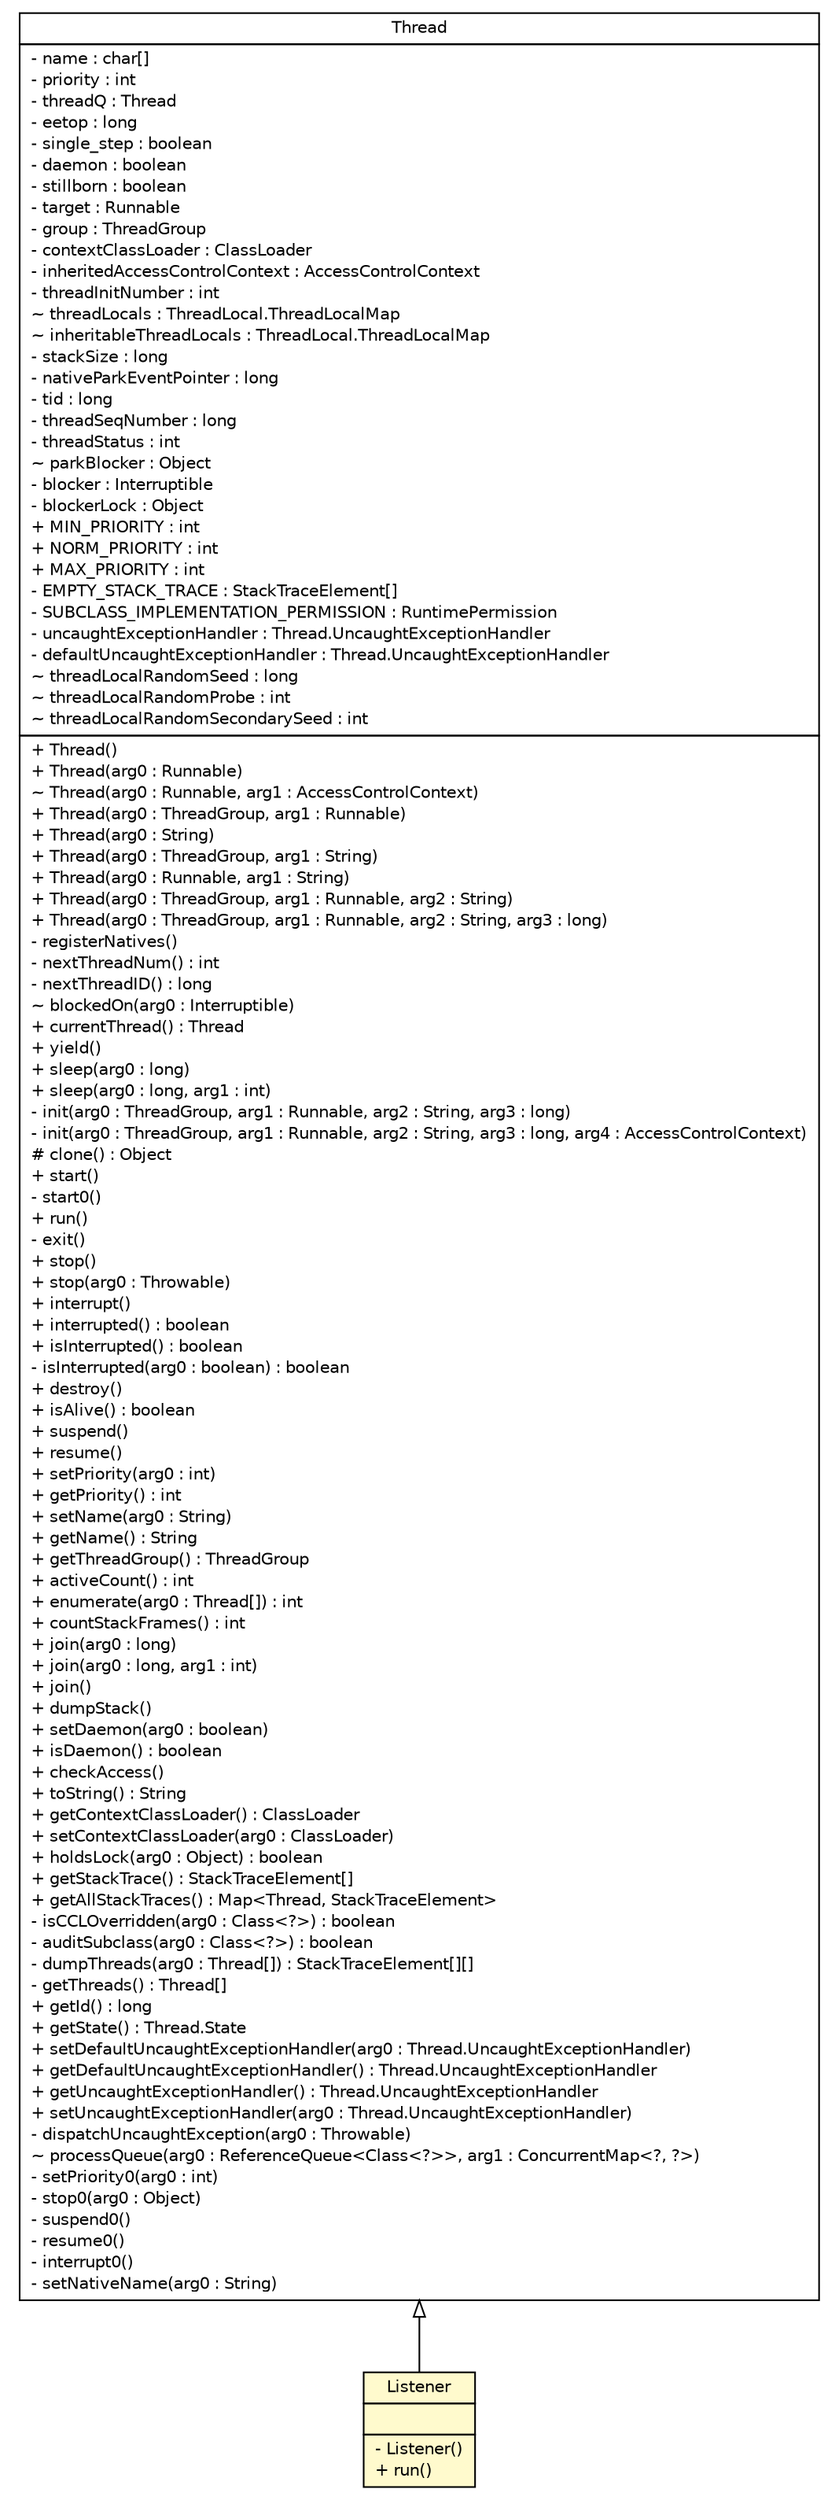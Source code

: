 #!/usr/local/bin/dot
#
# Class diagram 
# Generated by UMLGraph version R5_6-24-gf6e263 (http://www.umlgraph.org/)
#

digraph G {
	edge [fontname="Helvetica",fontsize=10,labelfontname="Helvetica",labelfontsize=10];
	node [fontname="Helvetica",fontsize=10,shape=plaintext];
	nodesep=0.25;
	ranksep=0.5;
	// lejos.robotics.filter.PublishedSource.Listener
	c2781 [label=<<table title="lejos.robotics.filter.PublishedSource.Listener" border="0" cellborder="1" cellspacing="0" cellpadding="2" port="p" bgcolor="lemonChiffon" href="./PublishedSource.Listener.html">
		<tr><td><table border="0" cellspacing="0" cellpadding="1">
<tr><td align="center" balign="center"> Listener </td></tr>
		</table></td></tr>
		<tr><td><table border="0" cellspacing="0" cellpadding="1">
<tr><td align="left" balign="left">  </td></tr>
		</table></td></tr>
		<tr><td><table border="0" cellspacing="0" cellpadding="1">
<tr><td align="left" balign="left"> - Listener() </td></tr>
<tr><td align="left" balign="left"> + run() </td></tr>
		</table></td></tr>
		</table>>, URL="./PublishedSource.Listener.html", fontname="Helvetica", fontcolor="black", fontsize=10.0];
	//lejos.robotics.filter.PublishedSource.Listener extends java.lang.Thread
	c2793:p -> c2781:p [dir=back,arrowtail=empty];
	// java.lang.Thread
	c2793 [label=<<table title="java.lang.Thread" border="0" cellborder="1" cellspacing="0" cellpadding="2" port="p" href="http://java.sun.com/j2se/1.4.2/docs/api/java/lang/Thread.html">
		<tr><td><table border="0" cellspacing="0" cellpadding="1">
<tr><td align="center" balign="center"> Thread </td></tr>
		</table></td></tr>
		<tr><td><table border="0" cellspacing="0" cellpadding="1">
<tr><td align="left" balign="left"> - name : char[] </td></tr>
<tr><td align="left" balign="left"> - priority : int </td></tr>
<tr><td align="left" balign="left"> - threadQ : Thread </td></tr>
<tr><td align="left" balign="left"> - eetop : long </td></tr>
<tr><td align="left" balign="left"> - single_step : boolean </td></tr>
<tr><td align="left" balign="left"> - daemon : boolean </td></tr>
<tr><td align="left" balign="left"> - stillborn : boolean </td></tr>
<tr><td align="left" balign="left"> - target : Runnable </td></tr>
<tr><td align="left" balign="left"> - group : ThreadGroup </td></tr>
<tr><td align="left" balign="left"> - contextClassLoader : ClassLoader </td></tr>
<tr><td align="left" balign="left"> - inheritedAccessControlContext : AccessControlContext </td></tr>
<tr><td align="left" balign="left"> - threadInitNumber : int </td></tr>
<tr><td align="left" balign="left"> ~ threadLocals : ThreadLocal.ThreadLocalMap </td></tr>
<tr><td align="left" balign="left"> ~ inheritableThreadLocals : ThreadLocal.ThreadLocalMap </td></tr>
<tr><td align="left" balign="left"> - stackSize : long </td></tr>
<tr><td align="left" balign="left"> - nativeParkEventPointer : long </td></tr>
<tr><td align="left" balign="left"> - tid : long </td></tr>
<tr><td align="left" balign="left"> - threadSeqNumber : long </td></tr>
<tr><td align="left" balign="left"> - threadStatus : int </td></tr>
<tr><td align="left" balign="left"> ~ parkBlocker : Object </td></tr>
<tr><td align="left" balign="left"> - blocker : Interruptible </td></tr>
<tr><td align="left" balign="left"> - blockerLock : Object </td></tr>
<tr><td align="left" balign="left"> + MIN_PRIORITY : int </td></tr>
<tr><td align="left" balign="left"> + NORM_PRIORITY : int </td></tr>
<tr><td align="left" balign="left"> + MAX_PRIORITY : int </td></tr>
<tr><td align="left" balign="left"> - EMPTY_STACK_TRACE : StackTraceElement[] </td></tr>
<tr><td align="left" balign="left"> - SUBCLASS_IMPLEMENTATION_PERMISSION : RuntimePermission </td></tr>
<tr><td align="left" balign="left"> - uncaughtExceptionHandler : Thread.UncaughtExceptionHandler </td></tr>
<tr><td align="left" balign="left"> - defaultUncaughtExceptionHandler : Thread.UncaughtExceptionHandler </td></tr>
<tr><td align="left" balign="left"> ~ threadLocalRandomSeed : long </td></tr>
<tr><td align="left" balign="left"> ~ threadLocalRandomProbe : int </td></tr>
<tr><td align="left" balign="left"> ~ threadLocalRandomSecondarySeed : int </td></tr>
		</table></td></tr>
		<tr><td><table border="0" cellspacing="0" cellpadding="1">
<tr><td align="left" balign="left"> + Thread() </td></tr>
<tr><td align="left" balign="left"> + Thread(arg0 : Runnable) </td></tr>
<tr><td align="left" balign="left"> ~ Thread(arg0 : Runnable, arg1 : AccessControlContext) </td></tr>
<tr><td align="left" balign="left"> + Thread(arg0 : ThreadGroup, arg1 : Runnable) </td></tr>
<tr><td align="left" balign="left"> + Thread(arg0 : String) </td></tr>
<tr><td align="left" balign="left"> + Thread(arg0 : ThreadGroup, arg1 : String) </td></tr>
<tr><td align="left" balign="left"> + Thread(arg0 : Runnable, arg1 : String) </td></tr>
<tr><td align="left" balign="left"> + Thread(arg0 : ThreadGroup, arg1 : Runnable, arg2 : String) </td></tr>
<tr><td align="left" balign="left"> + Thread(arg0 : ThreadGroup, arg1 : Runnable, arg2 : String, arg3 : long) </td></tr>
<tr><td align="left" balign="left"> - registerNatives() </td></tr>
<tr><td align="left" balign="left"> - nextThreadNum() : int </td></tr>
<tr><td align="left" balign="left"> - nextThreadID() : long </td></tr>
<tr><td align="left" balign="left"> ~ blockedOn(arg0 : Interruptible) </td></tr>
<tr><td align="left" balign="left"> + currentThread() : Thread </td></tr>
<tr><td align="left" balign="left"> + yield() </td></tr>
<tr><td align="left" balign="left"> + sleep(arg0 : long) </td></tr>
<tr><td align="left" balign="left"> + sleep(arg0 : long, arg1 : int) </td></tr>
<tr><td align="left" balign="left"> - init(arg0 : ThreadGroup, arg1 : Runnable, arg2 : String, arg3 : long) </td></tr>
<tr><td align="left" balign="left"> - init(arg0 : ThreadGroup, arg1 : Runnable, arg2 : String, arg3 : long, arg4 : AccessControlContext) </td></tr>
<tr><td align="left" balign="left"> # clone() : Object </td></tr>
<tr><td align="left" balign="left"> + start() </td></tr>
<tr><td align="left" balign="left"> - start0() </td></tr>
<tr><td align="left" balign="left"> + run() </td></tr>
<tr><td align="left" balign="left"> - exit() </td></tr>
<tr><td align="left" balign="left"> + stop() </td></tr>
<tr><td align="left" balign="left"> + stop(arg0 : Throwable) </td></tr>
<tr><td align="left" balign="left"> + interrupt() </td></tr>
<tr><td align="left" balign="left"> + interrupted() : boolean </td></tr>
<tr><td align="left" balign="left"> + isInterrupted() : boolean </td></tr>
<tr><td align="left" balign="left"> - isInterrupted(arg0 : boolean) : boolean </td></tr>
<tr><td align="left" balign="left"> + destroy() </td></tr>
<tr><td align="left" balign="left"> + isAlive() : boolean </td></tr>
<tr><td align="left" balign="left"> + suspend() </td></tr>
<tr><td align="left" balign="left"> + resume() </td></tr>
<tr><td align="left" balign="left"> + setPriority(arg0 : int) </td></tr>
<tr><td align="left" balign="left"> + getPriority() : int </td></tr>
<tr><td align="left" balign="left"> + setName(arg0 : String) </td></tr>
<tr><td align="left" balign="left"> + getName() : String </td></tr>
<tr><td align="left" balign="left"> + getThreadGroup() : ThreadGroup </td></tr>
<tr><td align="left" balign="left"> + activeCount() : int </td></tr>
<tr><td align="left" balign="left"> + enumerate(arg0 : Thread[]) : int </td></tr>
<tr><td align="left" balign="left"> + countStackFrames() : int </td></tr>
<tr><td align="left" balign="left"> + join(arg0 : long) </td></tr>
<tr><td align="left" balign="left"> + join(arg0 : long, arg1 : int) </td></tr>
<tr><td align="left" balign="left"> + join() </td></tr>
<tr><td align="left" balign="left"> + dumpStack() </td></tr>
<tr><td align="left" balign="left"> + setDaemon(arg0 : boolean) </td></tr>
<tr><td align="left" balign="left"> + isDaemon() : boolean </td></tr>
<tr><td align="left" balign="left"> + checkAccess() </td></tr>
<tr><td align="left" balign="left"> + toString() : String </td></tr>
<tr><td align="left" balign="left"> + getContextClassLoader() : ClassLoader </td></tr>
<tr><td align="left" balign="left"> + setContextClassLoader(arg0 : ClassLoader) </td></tr>
<tr><td align="left" balign="left"> + holdsLock(arg0 : Object) : boolean </td></tr>
<tr><td align="left" balign="left"> + getStackTrace() : StackTraceElement[] </td></tr>
<tr><td align="left" balign="left"> + getAllStackTraces() : Map&lt;Thread, StackTraceElement&gt; </td></tr>
<tr><td align="left" balign="left"> - isCCLOverridden(arg0 : Class&lt;?&gt;) : boolean </td></tr>
<tr><td align="left" balign="left"> - auditSubclass(arg0 : Class&lt;?&gt;) : boolean </td></tr>
<tr><td align="left" balign="left"> - dumpThreads(arg0 : Thread[]) : StackTraceElement[][] </td></tr>
<tr><td align="left" balign="left"> - getThreads() : Thread[] </td></tr>
<tr><td align="left" balign="left"> + getId() : long </td></tr>
<tr><td align="left" balign="left"> + getState() : Thread.State </td></tr>
<tr><td align="left" balign="left"> + setDefaultUncaughtExceptionHandler(arg0 : Thread.UncaughtExceptionHandler) </td></tr>
<tr><td align="left" balign="left"> + getDefaultUncaughtExceptionHandler() : Thread.UncaughtExceptionHandler </td></tr>
<tr><td align="left" balign="left"> + getUncaughtExceptionHandler() : Thread.UncaughtExceptionHandler </td></tr>
<tr><td align="left" balign="left"> + setUncaughtExceptionHandler(arg0 : Thread.UncaughtExceptionHandler) </td></tr>
<tr><td align="left" balign="left"> - dispatchUncaughtException(arg0 : Throwable) </td></tr>
<tr><td align="left" balign="left"> ~ processQueue(arg0 : ReferenceQueue&lt;Class&lt;?&gt;&gt;, arg1 : ConcurrentMap&lt;?, ?&gt;) </td></tr>
<tr><td align="left" balign="left"> - setPriority0(arg0 : int) </td></tr>
<tr><td align="left" balign="left"> - stop0(arg0 : Object) </td></tr>
<tr><td align="left" balign="left"> - suspend0() </td></tr>
<tr><td align="left" balign="left"> - resume0() </td></tr>
<tr><td align="left" balign="left"> - interrupt0() </td></tr>
<tr><td align="left" balign="left"> - setNativeName(arg0 : String) </td></tr>
		</table></td></tr>
		</table>>, URL="http://java.sun.com/j2se/1.4.2/docs/api/java/lang/Thread.html", fontname="Helvetica", fontcolor="black", fontsize=10.0];
}


